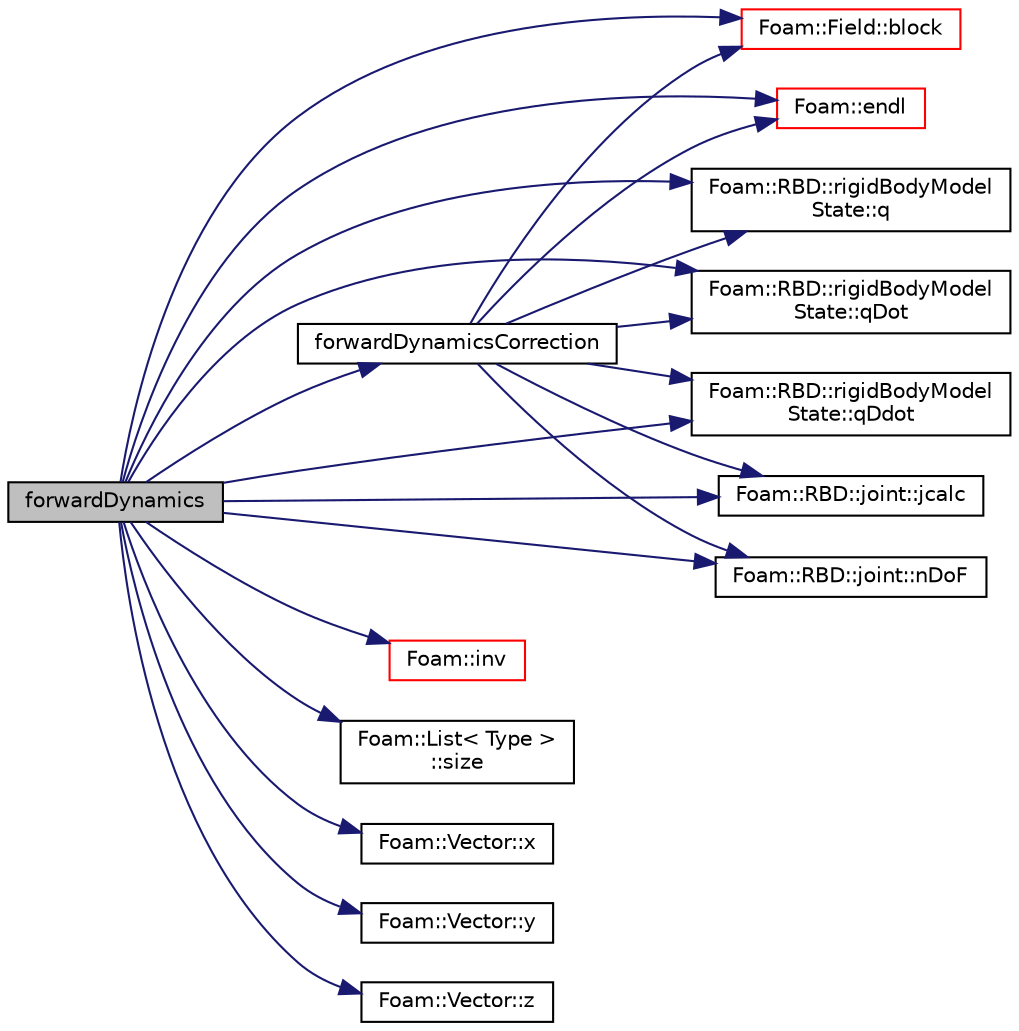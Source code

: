 digraph "forwardDynamics"
{
  bgcolor="transparent";
  edge [fontname="Helvetica",fontsize="10",labelfontname="Helvetica",labelfontsize="10"];
  node [fontname="Helvetica",fontsize="10",shape=record];
  rankdir="LR";
  Node1 [label="forwardDynamics",height=0.2,width=0.4,color="black", fillcolor="grey75", style="filled", fontcolor="black"];
  Node1 -> Node2 [color="midnightblue",fontsize="10",style="solid",fontname="Helvetica"];
  Node2 [label="Foam::Field::block",height=0.2,width=0.4,color="red",URL="$a00767.html#a43c203ccc563d641524965da87caf4f9"];
  Node1 -> Node3 [color="midnightblue",fontsize="10",style="solid",fontname="Helvetica"];
  Node3 [label="Foam::endl",height=0.2,width=0.4,color="red",URL="$a10936.html#a2db8fe02a0d3909e9351bb4275b23ce4",tooltip="Add newline and flush stream. "];
  Node1 -> Node4 [color="midnightblue",fontsize="10",style="solid",fontname="Helvetica"];
  Node4 [label="forwardDynamicsCorrection",height=0.2,width=0.4,color="black",URL="$a02269.html#a7edc77890a4c9f3cf0685dd9f5fa8ca3",tooltip="Correct the velocity and acceleration of the bodies in the model. "];
  Node4 -> Node3 [color="midnightblue",fontsize="10",style="solid",fontname="Helvetica"];
  Node4 -> Node5 [color="midnightblue",fontsize="10",style="solid",fontname="Helvetica"];
  Node5 [label="Foam::RBD::rigidBodyModel\lState::q",height=0.2,width=0.4,color="black",URL="$a02270.html#a5c249f0658afc6728af2bcdcf09c6ab7",tooltip="Return access to the joint position and orientation. "];
  Node4 -> Node6 [color="midnightblue",fontsize="10",style="solid",fontname="Helvetica"];
  Node6 [label="Foam::RBD::rigidBodyModel\lState::qDot",height=0.2,width=0.4,color="black",URL="$a02270.html#a0afa0c88be32431656c9c06a42d9b4bd",tooltip="Return access to the joint quaternion. "];
  Node4 -> Node7 [color="midnightblue",fontsize="10",style="solid",fontname="Helvetica"];
  Node7 [label="Foam::RBD::rigidBodyModel\lState::qDdot",height=0.2,width=0.4,color="black",URL="$a02270.html#ae722cab0ef305b5755d5731e5d9e1d42",tooltip="Return access to the joint acceleration. "];
  Node4 -> Node8 [color="midnightblue",fontsize="10",style="solid",fontname="Helvetica"];
  Node8 [label="Foam::RBD::joint::jcalc",height=0.2,width=0.4,color="black",URL="$a01248.html#af635a2da9e6536e2412801dedbd8b89a",tooltip="Update the rigidBodyModel state for the joint given. "];
  Node4 -> Node9 [color="midnightblue",fontsize="10",style="solid",fontname="Helvetica"];
  Node9 [label="Foam::RBD::joint::nDoF",height=0.2,width=0.4,color="black",URL="$a01248.html#a3934fb838e6e8655aff0ef1dbb821ee3",tooltip="Return the number of degrees of freedom in this joint. "];
  Node4 -> Node2 [color="midnightblue",fontsize="10",style="solid",fontname="Helvetica"];
  Node1 -> Node10 [color="midnightblue",fontsize="10",style="solid",fontname="Helvetica"];
  Node10 [label="Foam::inv",height=0.2,width=0.4,color="red",URL="$a10936.html#ac51979edadae5b8ade119dd30b88e381"];
  Node1 -> Node8 [color="midnightblue",fontsize="10",style="solid",fontname="Helvetica"];
  Node1 -> Node9 [color="midnightblue",fontsize="10",style="solid",fontname="Helvetica"];
  Node1 -> Node5 [color="midnightblue",fontsize="10",style="solid",fontname="Helvetica"];
  Node1 -> Node7 [color="midnightblue",fontsize="10",style="solid",fontname="Helvetica"];
  Node1 -> Node6 [color="midnightblue",fontsize="10",style="solid",fontname="Helvetica"];
  Node1 -> Node11 [color="midnightblue",fontsize="10",style="solid",fontname="Helvetica"];
  Node11 [label="Foam::List\< Type \>\l::size",height=0.2,width=0.4,color="black",URL="$a01397.html#a8a5f6fa29bd4b500caf186f60245b384",tooltip="Override size to be inconsistent with allocated storage. "];
  Node1 -> Node12 [color="midnightblue",fontsize="10",style="solid",fontname="Helvetica"];
  Node12 [label="Foam::Vector::x",height=0.2,width=0.4,color="black",URL="$a02905.html#aeb7dc4a97968c543f58f9c7082e55757"];
  Node1 -> Node13 [color="midnightblue",fontsize="10",style="solid",fontname="Helvetica"];
  Node13 [label="Foam::Vector::y",height=0.2,width=0.4,color="black",URL="$a02905.html#a77c00b469d89c23bd35d2eb236140f70"];
  Node1 -> Node14 [color="midnightblue",fontsize="10",style="solid",fontname="Helvetica"];
  Node14 [label="Foam::Vector::z",height=0.2,width=0.4,color="black",URL="$a02905.html#ac72a74f7dde9500927f63515c3f0a2f3"];
}
